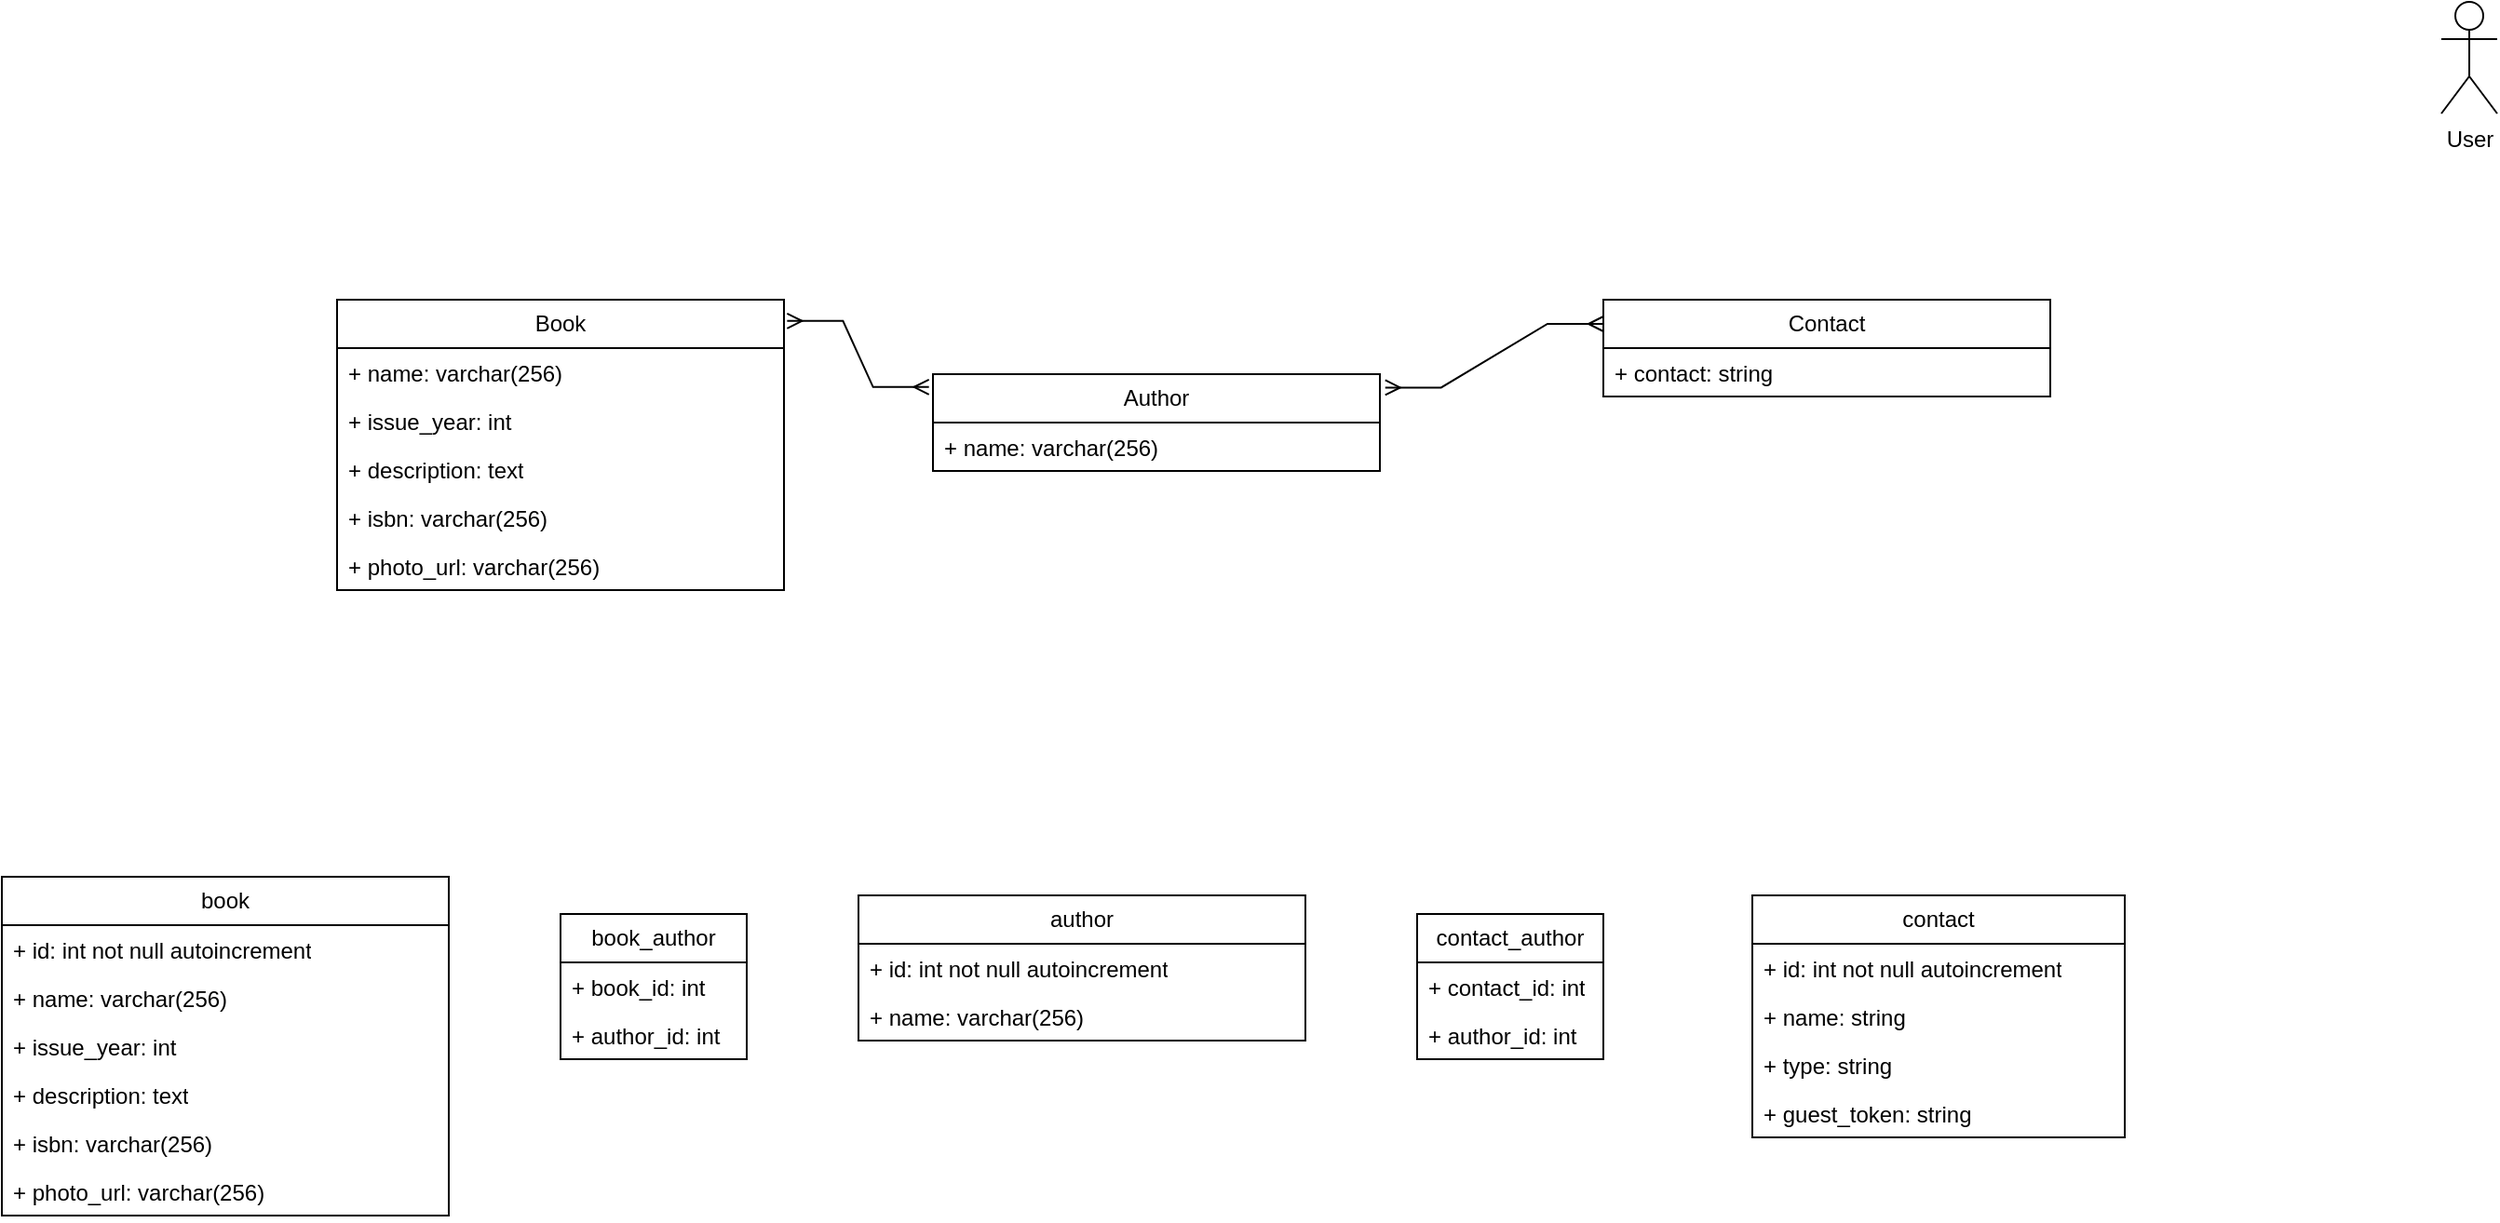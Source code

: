 <mxfile version="28.2.3" pages="2">
  <diagram name="Страница — 1" id="yJvyznd_cEM58fulqauW">
    <mxGraphModel dx="2284" dy="904" grid="1" gridSize="10" guides="1" tooltips="1" connect="1" arrows="1" fold="1" page="0" pageScale="1" pageWidth="827" pageHeight="1169" math="0" shadow="0">
      <root>
        <mxCell id="0" />
        <mxCell id="1" parent="0" />
        <mxCell id="CcmU1BD55SaJfATR-RXL-1" value="Book" style="swimlane;fontStyle=0;childLayout=stackLayout;horizontal=1;startSize=26;fillColor=none;horizontalStack=0;resizeParent=1;resizeParentMax=0;resizeLast=0;collapsible=1;marginBottom=0;whiteSpace=wrap;html=1;" parent="1" vertex="1">
          <mxGeometry x="80" y="200" width="240" height="156" as="geometry" />
        </mxCell>
        <mxCell id="CcmU1BD55SaJfATR-RXL-3" value="+ name: varchar(256)" style="text;strokeColor=none;fillColor=none;align=left;verticalAlign=top;spacingLeft=4;spacingRight=4;overflow=hidden;rotatable=0;points=[[0,0.5],[1,0.5]];portConstraint=eastwest;whiteSpace=wrap;html=1;" parent="CcmU1BD55SaJfATR-RXL-1" vertex="1">
          <mxGeometry y="26" width="240" height="26" as="geometry" />
        </mxCell>
        <mxCell id="CcmU1BD55SaJfATR-RXL-4" value="+ issue_year: int" style="text;strokeColor=none;fillColor=none;align=left;verticalAlign=top;spacingLeft=4;spacingRight=4;overflow=hidden;rotatable=0;points=[[0,0.5],[1,0.5]];portConstraint=eastwest;whiteSpace=wrap;html=1;" parent="CcmU1BD55SaJfATR-RXL-1" vertex="1">
          <mxGeometry y="52" width="240" height="26" as="geometry" />
        </mxCell>
        <mxCell id="CcmU1BD55SaJfATR-RXL-12" value="+ description: text" style="text;strokeColor=none;fillColor=none;align=left;verticalAlign=top;spacingLeft=4;spacingRight=4;overflow=hidden;rotatable=0;points=[[0,0.5],[1,0.5]];portConstraint=eastwest;whiteSpace=wrap;html=1;" parent="CcmU1BD55SaJfATR-RXL-1" vertex="1">
          <mxGeometry y="78" width="240" height="26" as="geometry" />
        </mxCell>
        <mxCell id="CcmU1BD55SaJfATR-RXL-13" value="+ isbn: varchar(256)" style="text;strokeColor=none;fillColor=none;align=left;verticalAlign=top;spacingLeft=4;spacingRight=4;overflow=hidden;rotatable=0;points=[[0,0.5],[1,0.5]];portConstraint=eastwest;whiteSpace=wrap;html=1;" parent="CcmU1BD55SaJfATR-RXL-1" vertex="1">
          <mxGeometry y="104" width="240" height="26" as="geometry" />
        </mxCell>
        <mxCell id="CcmU1BD55SaJfATR-RXL-14" value="+ photo_url: varchar(256)" style="text;strokeColor=none;fillColor=none;align=left;verticalAlign=top;spacingLeft=4;spacingRight=4;overflow=hidden;rotatable=0;points=[[0,0.5],[1,0.5]];portConstraint=eastwest;whiteSpace=wrap;html=1;" parent="CcmU1BD55SaJfATR-RXL-1" vertex="1">
          <mxGeometry y="130" width="240" height="26" as="geometry" />
        </mxCell>
        <mxCell id="CcmU1BD55SaJfATR-RXL-16" value="Author" style="swimlane;fontStyle=0;childLayout=stackLayout;horizontal=1;startSize=26;fillColor=none;horizontalStack=0;resizeParent=1;resizeParentMax=0;resizeLast=0;collapsible=1;marginBottom=0;whiteSpace=wrap;html=1;" parent="1" vertex="1">
          <mxGeometry x="400" y="240" width="240" height="52" as="geometry" />
        </mxCell>
        <mxCell id="CcmU1BD55SaJfATR-RXL-18" value="+ name: varchar(256)" style="text;strokeColor=none;fillColor=none;align=left;verticalAlign=top;spacingLeft=4;spacingRight=4;overflow=hidden;rotatable=0;points=[[0,0.5],[1,0.5]];portConstraint=eastwest;whiteSpace=wrap;html=1;" parent="CcmU1BD55SaJfATR-RXL-16" vertex="1">
          <mxGeometry y="26" width="240" height="26" as="geometry" />
        </mxCell>
        <mxCell id="CcmU1BD55SaJfATR-RXL-27" value="" style="edgeStyle=entityRelationEdgeStyle;fontSize=12;html=1;endArrow=ERmany;startArrow=ERmany;rounded=0;exitX=1.007;exitY=0.073;exitDx=0;exitDy=0;exitPerimeter=0;entryX=-0.009;entryY=0.133;entryDx=0;entryDy=0;entryPerimeter=0;" parent="1" source="CcmU1BD55SaJfATR-RXL-1" target="CcmU1BD55SaJfATR-RXL-16" edge="1">
          <mxGeometry width="100" height="100" relative="1" as="geometry">
            <mxPoint x="690" y="490" as="sourcePoint" />
            <mxPoint x="790" y="390" as="targetPoint" />
          </mxGeometry>
        </mxCell>
        <mxCell id="CcmU1BD55SaJfATR-RXL-34" value="book" style="swimlane;fontStyle=0;childLayout=stackLayout;horizontal=1;startSize=26;fillColor=none;horizontalStack=0;resizeParent=1;resizeParentMax=0;resizeLast=0;collapsible=1;marginBottom=0;whiteSpace=wrap;html=1;" parent="1" vertex="1">
          <mxGeometry x="-100" y="510" width="240" height="182" as="geometry" />
        </mxCell>
        <mxCell id="CcmU1BD55SaJfATR-RXL-35" value="+ id: int not null autoincrement" style="text;strokeColor=none;fillColor=none;align=left;verticalAlign=top;spacingLeft=4;spacingRight=4;overflow=hidden;rotatable=0;points=[[0,0.5],[1,0.5]];portConstraint=eastwest;whiteSpace=wrap;html=1;" parent="CcmU1BD55SaJfATR-RXL-34" vertex="1">
          <mxGeometry y="26" width="240" height="26" as="geometry" />
        </mxCell>
        <mxCell id="CcmU1BD55SaJfATR-RXL-36" value="+ name: varchar(256)" style="text;strokeColor=none;fillColor=none;align=left;verticalAlign=top;spacingLeft=4;spacingRight=4;overflow=hidden;rotatable=0;points=[[0,0.5],[1,0.5]];portConstraint=eastwest;whiteSpace=wrap;html=1;" parent="CcmU1BD55SaJfATR-RXL-34" vertex="1">
          <mxGeometry y="52" width="240" height="26" as="geometry" />
        </mxCell>
        <mxCell id="CcmU1BD55SaJfATR-RXL-37" value="+ issue_year: int" style="text;strokeColor=none;fillColor=none;align=left;verticalAlign=top;spacingLeft=4;spacingRight=4;overflow=hidden;rotatable=0;points=[[0,0.5],[1,0.5]];portConstraint=eastwest;whiteSpace=wrap;html=1;" parent="CcmU1BD55SaJfATR-RXL-34" vertex="1">
          <mxGeometry y="78" width="240" height="26" as="geometry" />
        </mxCell>
        <mxCell id="CcmU1BD55SaJfATR-RXL-38" value="+ description: text" style="text;strokeColor=none;fillColor=none;align=left;verticalAlign=top;spacingLeft=4;spacingRight=4;overflow=hidden;rotatable=0;points=[[0,0.5],[1,0.5]];portConstraint=eastwest;whiteSpace=wrap;html=1;" parent="CcmU1BD55SaJfATR-RXL-34" vertex="1">
          <mxGeometry y="104" width="240" height="26" as="geometry" />
        </mxCell>
        <mxCell id="CcmU1BD55SaJfATR-RXL-39" value="+ isbn: varchar(256)" style="text;strokeColor=none;fillColor=none;align=left;verticalAlign=top;spacingLeft=4;spacingRight=4;overflow=hidden;rotatable=0;points=[[0,0.5],[1,0.5]];portConstraint=eastwest;whiteSpace=wrap;html=1;" parent="CcmU1BD55SaJfATR-RXL-34" vertex="1">
          <mxGeometry y="130" width="240" height="26" as="geometry" />
        </mxCell>
        <mxCell id="CcmU1BD55SaJfATR-RXL-40" value="+ photo_url: varchar(256)" style="text;strokeColor=none;fillColor=none;align=left;verticalAlign=top;spacingLeft=4;spacingRight=4;overflow=hidden;rotatable=0;points=[[0,0.5],[1,0.5]];portConstraint=eastwest;whiteSpace=wrap;html=1;" parent="CcmU1BD55SaJfATR-RXL-34" vertex="1">
          <mxGeometry y="156" width="240" height="26" as="geometry" />
        </mxCell>
        <mxCell id="CcmU1BD55SaJfATR-RXL-41" value="author" style="swimlane;fontStyle=0;childLayout=stackLayout;horizontal=1;startSize=26;fillColor=none;horizontalStack=0;resizeParent=1;resizeParentMax=0;resizeLast=0;collapsible=1;marginBottom=0;whiteSpace=wrap;html=1;" parent="1" vertex="1">
          <mxGeometry x="360" y="520" width="240" height="78" as="geometry" />
        </mxCell>
        <mxCell id="CcmU1BD55SaJfATR-RXL-42" value="+ id: int not null autoincrement" style="text;strokeColor=none;fillColor=none;align=left;verticalAlign=top;spacingLeft=4;spacingRight=4;overflow=hidden;rotatable=0;points=[[0,0.5],[1,0.5]];portConstraint=eastwest;whiteSpace=wrap;html=1;" parent="CcmU1BD55SaJfATR-RXL-41" vertex="1">
          <mxGeometry y="26" width="240" height="26" as="geometry" />
        </mxCell>
        <mxCell id="CcmU1BD55SaJfATR-RXL-43" value="+ name: varchar(256)" style="text;strokeColor=none;fillColor=none;align=left;verticalAlign=top;spacingLeft=4;spacingRight=4;overflow=hidden;rotatable=0;points=[[0,0.5],[1,0.5]];portConstraint=eastwest;whiteSpace=wrap;html=1;" parent="CcmU1BD55SaJfATR-RXL-41" vertex="1">
          <mxGeometry y="52" width="240" height="26" as="geometry" />
        </mxCell>
        <mxCell id="CcmU1BD55SaJfATR-RXL-51" value="book_author" style="swimlane;fontStyle=0;childLayout=stackLayout;horizontal=1;startSize=26;fillColor=none;horizontalStack=0;resizeParent=1;resizeParentMax=0;resizeLast=0;collapsible=1;marginBottom=0;whiteSpace=wrap;html=1;" parent="1" vertex="1">
          <mxGeometry x="200" y="530" width="100" height="78" as="geometry" />
        </mxCell>
        <mxCell id="CcmU1BD55SaJfATR-RXL-52" value="+ book_id: int" style="text;strokeColor=none;fillColor=none;align=left;verticalAlign=top;spacingLeft=4;spacingRight=4;overflow=hidden;rotatable=0;points=[[0,0.5],[1,0.5]];portConstraint=eastwest;whiteSpace=wrap;html=1;" parent="CcmU1BD55SaJfATR-RXL-51" vertex="1">
          <mxGeometry y="26" width="100" height="26" as="geometry" />
        </mxCell>
        <mxCell id="CcmU1BD55SaJfATR-RXL-53" value="+ author_id: int" style="text;strokeColor=none;fillColor=none;align=left;verticalAlign=top;spacingLeft=4;spacingRight=4;overflow=hidden;rotatable=0;points=[[0,0.5],[1,0.5]];portConstraint=eastwest;whiteSpace=wrap;html=1;" parent="CcmU1BD55SaJfATR-RXL-51" vertex="1">
          <mxGeometry y="52" width="100" height="26" as="geometry" />
        </mxCell>
        <mxCell id="rMTcHvyhQe-Ip7w8DX66-9" value="User" style="shape=umlActor;verticalLabelPosition=bottom;verticalAlign=top;html=1;outlineConnect=0;" vertex="1" parent="1">
          <mxGeometry x="1210" y="40" width="30" height="60" as="geometry" />
        </mxCell>
        <mxCell id="rMTcHvyhQe-Ip7w8DX66-10" value="" style="edgeStyle=entityRelationEdgeStyle;fontSize=12;html=1;endArrow=ERmany;startArrow=ERmany;rounded=0;exitX=1.012;exitY=0.139;exitDx=0;exitDy=0;exitPerimeter=0;entryX=0;entryY=0.25;entryDx=0;entryDy=0;" edge="1" parent="1" source="CcmU1BD55SaJfATR-RXL-16" target="rMTcHvyhQe-Ip7w8DX66-16">
          <mxGeometry width="100" height="100" relative="1" as="geometry">
            <mxPoint x="580.32" y="129.71" as="sourcePoint" />
            <mxPoint x="718.32" y="259.744" as="targetPoint" />
          </mxGeometry>
        </mxCell>
        <mxCell id="rMTcHvyhQe-Ip7w8DX66-16" value="Contact" style="swimlane;fontStyle=0;childLayout=stackLayout;horizontal=1;startSize=26;fillColor=none;horizontalStack=0;resizeParent=1;resizeParentMax=0;resizeLast=0;collapsible=1;marginBottom=0;whiteSpace=wrap;html=1;" vertex="1" parent="1">
          <mxGeometry x="760" y="200" width="240" height="52" as="geometry" />
        </mxCell>
        <mxCell id="rMTcHvyhQe-Ip7w8DX66-19" value="+ contact: string" style="text;strokeColor=none;fillColor=none;align=left;verticalAlign=top;spacingLeft=4;spacingRight=4;overflow=hidden;rotatable=0;points=[[0,0.5],[1,0.5]];portConstraint=eastwest;whiteSpace=wrap;html=1;" vertex="1" parent="rMTcHvyhQe-Ip7w8DX66-16">
          <mxGeometry y="26" width="240" height="26" as="geometry" />
        </mxCell>
        <mxCell id="rMTcHvyhQe-Ip7w8DX66-28" value="contact" style="swimlane;fontStyle=0;childLayout=stackLayout;horizontal=1;startSize=26;fillColor=none;horizontalStack=0;resizeParent=1;resizeParentMax=0;resizeLast=0;collapsible=1;marginBottom=0;whiteSpace=wrap;html=1;" vertex="1" parent="1">
          <mxGeometry x="840" y="520" width="200" height="130" as="geometry" />
        </mxCell>
        <mxCell id="rMTcHvyhQe-Ip7w8DX66-31" value="+ id: int not null autoincrement" style="text;strokeColor=none;fillColor=none;align=left;verticalAlign=top;spacingLeft=4;spacingRight=4;overflow=hidden;rotatable=0;points=[[0,0.5],[1,0.5]];portConstraint=eastwest;whiteSpace=wrap;html=1;" vertex="1" parent="rMTcHvyhQe-Ip7w8DX66-28">
          <mxGeometry y="26" width="200" height="26" as="geometry" />
        </mxCell>
        <mxCell id="rMTcHvyhQe-Ip7w8DX66-30" value="+ name: string" style="text;strokeColor=none;fillColor=none;align=left;verticalAlign=top;spacingLeft=4;spacingRight=4;overflow=hidden;rotatable=0;points=[[0,0.5],[1,0.5]];portConstraint=eastwest;whiteSpace=wrap;html=1;" vertex="1" parent="rMTcHvyhQe-Ip7w8DX66-28">
          <mxGeometry y="52" width="200" height="26" as="geometry" />
        </mxCell>
        <mxCell id="rMTcHvyhQe-Ip7w8DX66-36" value="+ type: string" style="text;strokeColor=none;fillColor=none;align=left;verticalAlign=top;spacingLeft=4;spacingRight=4;overflow=hidden;rotatable=0;points=[[0,0.5],[1,0.5]];portConstraint=eastwest;whiteSpace=wrap;html=1;" vertex="1" parent="rMTcHvyhQe-Ip7w8DX66-28">
          <mxGeometry y="78" width="200" height="26" as="geometry" />
        </mxCell>
        <mxCell id="rMTcHvyhQe-Ip7w8DX66-35" value="+ guest_token: string" style="text;strokeColor=none;fillColor=none;align=left;verticalAlign=top;spacingLeft=4;spacingRight=4;overflow=hidden;rotatable=0;points=[[0,0.5],[1,0.5]];portConstraint=eastwest;whiteSpace=wrap;html=1;" vertex="1" parent="rMTcHvyhQe-Ip7w8DX66-28">
          <mxGeometry y="104" width="200" height="26" as="geometry" />
        </mxCell>
        <mxCell id="rMTcHvyhQe-Ip7w8DX66-32" value="contact_author" style="swimlane;fontStyle=0;childLayout=stackLayout;horizontal=1;startSize=26;fillColor=none;horizontalStack=0;resizeParent=1;resizeParentMax=0;resizeLast=0;collapsible=1;marginBottom=0;whiteSpace=wrap;html=1;" vertex="1" parent="1">
          <mxGeometry x="660" y="530" width="100" height="78" as="geometry" />
        </mxCell>
        <mxCell id="rMTcHvyhQe-Ip7w8DX66-33" value="+ contact_id: int" style="text;strokeColor=none;fillColor=none;align=left;verticalAlign=top;spacingLeft=4;spacingRight=4;overflow=hidden;rotatable=0;points=[[0,0.5],[1,0.5]];portConstraint=eastwest;whiteSpace=wrap;html=1;" vertex="1" parent="rMTcHvyhQe-Ip7w8DX66-32">
          <mxGeometry y="26" width="100" height="26" as="geometry" />
        </mxCell>
        <mxCell id="rMTcHvyhQe-Ip7w8DX66-34" value="+ author_id: int" style="text;strokeColor=none;fillColor=none;align=left;verticalAlign=top;spacingLeft=4;spacingRight=4;overflow=hidden;rotatable=0;points=[[0,0.5],[1,0.5]];portConstraint=eastwest;whiteSpace=wrap;html=1;" vertex="1" parent="rMTcHvyhQe-Ip7w8DX66-32">
          <mxGeometry y="52" width="100" height="26" as="geometry" />
        </mxCell>
      </root>
    </mxGraphModel>
  </diagram>
  <diagram id="xBtq8RFb9kXdcOXiiocs" name="Views">
    <mxGraphModel dx="1696" dy="1528" grid="1" gridSize="10" guides="1" tooltips="1" connect="1" arrows="1" fold="1" page="0" pageScale="1" pageWidth="827" pageHeight="1169" math="0" shadow="0">
      <root>
        <mxCell id="0" />
        <mxCell id="1" parent="0" />
        <mxCell id="h4LIIisSp6ri-Q9yEeOG-2" value="" style="rounded=1;whiteSpace=wrap;html=1;arcSize=2;" vertex="1" parent="1">
          <mxGeometry x="-800" y="-440" width="470" height="380" as="geometry" />
        </mxCell>
      </root>
    </mxGraphModel>
  </diagram>
</mxfile>
